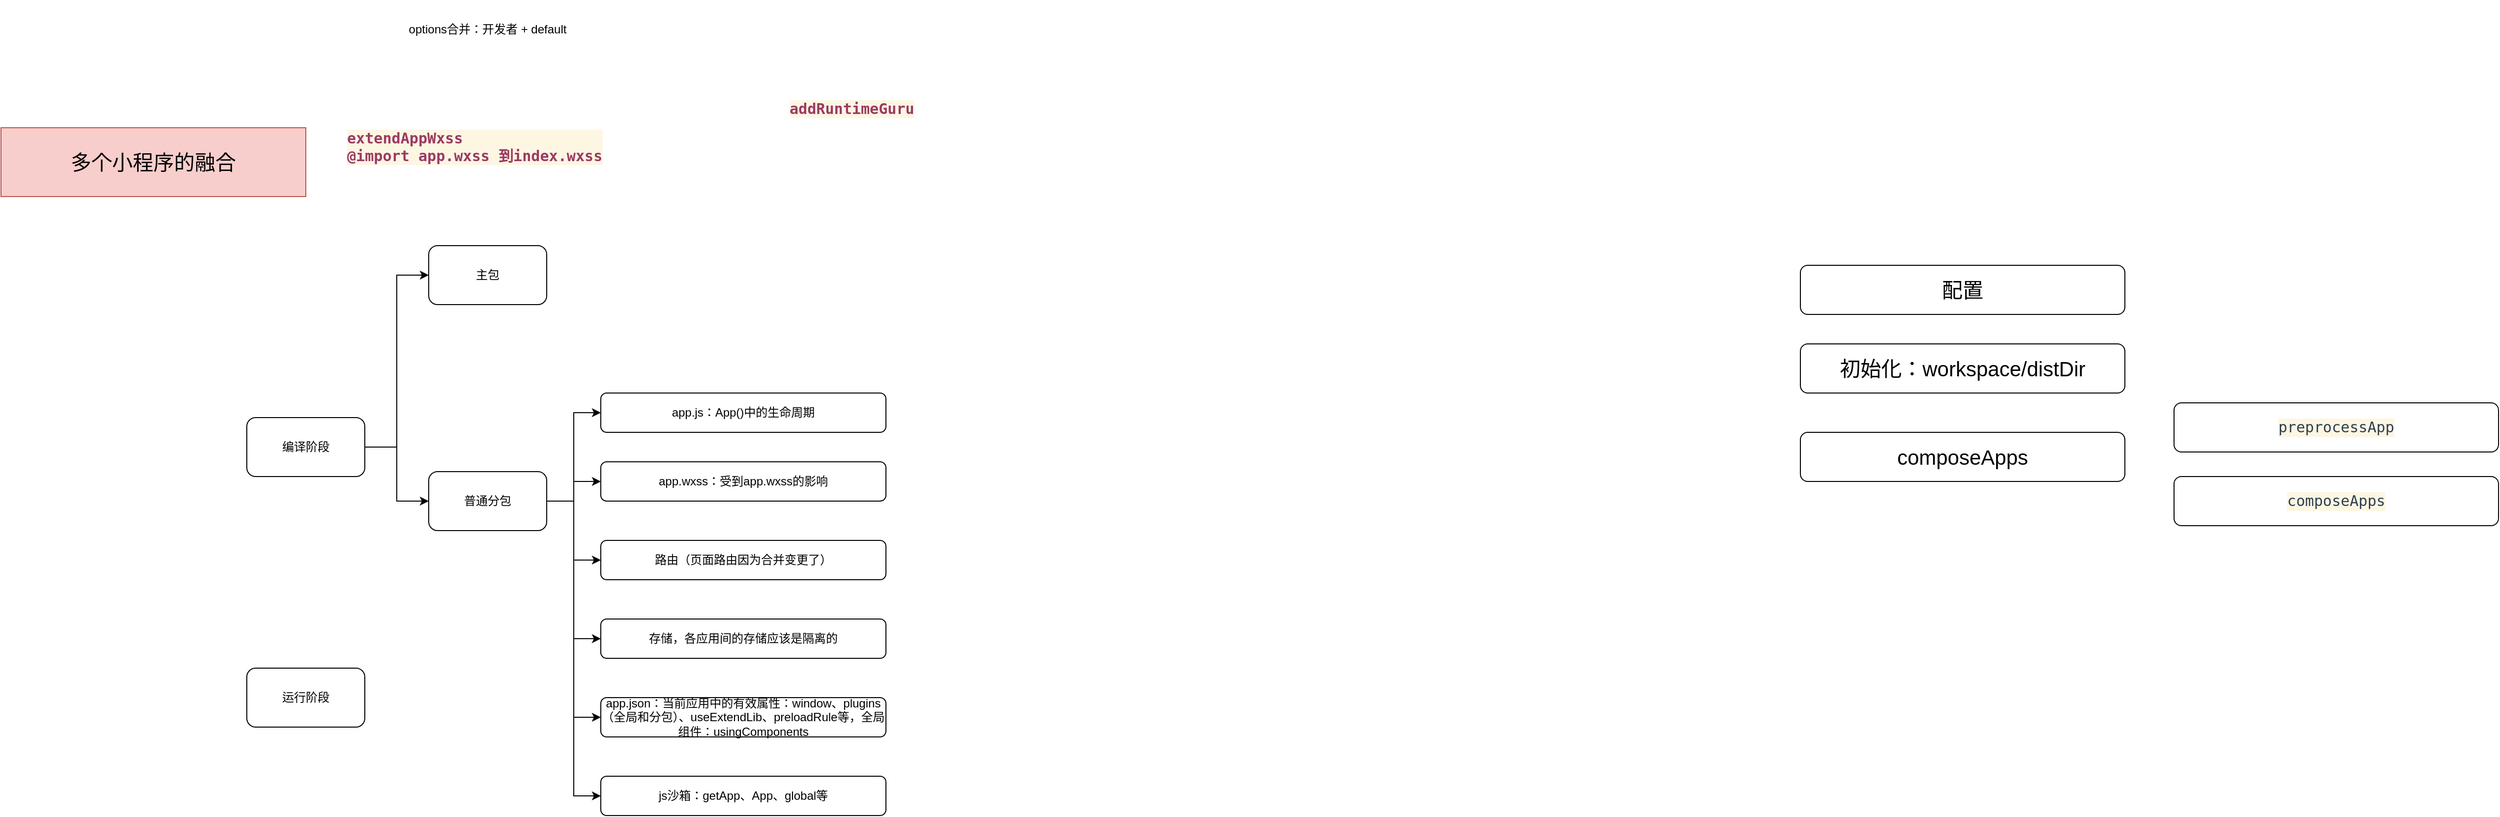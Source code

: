 <mxfile version="20.8.16" type="github">
  <diagram name="第 1 页" id="pwnamHfonwFMPaj2_7e_">
    <mxGraphModel dx="2069" dy="796" grid="1" gridSize="10" guides="1" tooltips="1" connect="1" arrows="1" fold="1" page="1" pageScale="1" pageWidth="827" pageHeight="1169" math="0" shadow="0">
      <root>
        <mxCell id="0" />
        <mxCell id="1" parent="0" />
        <mxCell id="CD8uOtf8aZ3cqjtiaQSz-2" value="options合并：开发者 + default" style="text;html=1;strokeColor=none;fillColor=none;align=center;verticalAlign=middle;whiteSpace=wrap;rounded=0;" vertex="1" parent="1">
          <mxGeometry x="220" y="190" width="210" height="60" as="geometry" />
        </mxCell>
        <mxCell id="CD8uOtf8aZ3cqjtiaQSz-4" value="&lt;pre style=&quot;background-color:#fdf6e3;color:#2f3f50;font-family:&#39;Fira Code&#39;,monospace;font-size:11.3pt;&quot;&gt;&lt;span style=&quot;color:#9b3a63;font-weight:bold;&quot;&gt;extendAppWxss&lt;br&gt;@import app.wxss 到index.wxss&lt;/span&gt;&lt;/pre&gt;" style="text;whiteSpace=wrap;html=1;" vertex="1" parent="1">
          <mxGeometry x="180" y="300" width="300" height="80" as="geometry" />
        </mxCell>
        <mxCell id="CD8uOtf8aZ3cqjtiaQSz-5" value="&lt;pre style=&quot;background-color:#fdf6e3;color:#2f3f50;font-family:&#39;Fira Code&#39;,monospace;font-size:11.3pt;&quot;&gt;&lt;span style=&quot;color:#9b3a63;font-weight:bold;&quot;&gt;addRuntimeGuru&lt;/span&gt;&lt;/pre&gt;" style="text;whiteSpace=wrap;html=1;" vertex="1" parent="1">
          <mxGeometry x="630" y="270" width="160" height="70" as="geometry" />
        </mxCell>
        <mxCell id="CD8uOtf8aZ3cqjtiaQSz-11" style="edgeStyle=orthogonalEdgeStyle;rounded=0;orthogonalLoop=1;jettySize=auto;html=1;entryX=0;entryY=0.5;entryDx=0;entryDy=0;" edge="1" parent="1" source="CD8uOtf8aZ3cqjtiaQSz-6" target="CD8uOtf8aZ3cqjtiaQSz-8">
          <mxGeometry relative="1" as="geometry" />
        </mxCell>
        <mxCell id="CD8uOtf8aZ3cqjtiaQSz-12" style="edgeStyle=orthogonalEdgeStyle;rounded=0;orthogonalLoop=1;jettySize=auto;html=1;" edge="1" parent="1" source="CD8uOtf8aZ3cqjtiaQSz-6" target="CD8uOtf8aZ3cqjtiaQSz-9">
          <mxGeometry relative="1" as="geometry" />
        </mxCell>
        <mxCell id="CD8uOtf8aZ3cqjtiaQSz-6" value="编译阶段" style="rounded=1;whiteSpace=wrap;html=1;" vertex="1" parent="1">
          <mxGeometry x="80" y="615" width="120" height="60" as="geometry" />
        </mxCell>
        <mxCell id="CD8uOtf8aZ3cqjtiaQSz-7" value="运行阶段" style="rounded=1;whiteSpace=wrap;html=1;" vertex="1" parent="1">
          <mxGeometry x="80" y="870" width="120" height="60" as="geometry" />
        </mxCell>
        <mxCell id="CD8uOtf8aZ3cqjtiaQSz-8" value="主包" style="rounded=1;whiteSpace=wrap;html=1;" vertex="1" parent="1">
          <mxGeometry x="265" y="440" width="120" height="60" as="geometry" />
        </mxCell>
        <mxCell id="CD8uOtf8aZ3cqjtiaQSz-14" style="edgeStyle=orthogonalEdgeStyle;rounded=0;orthogonalLoop=1;jettySize=auto;html=1;entryX=0;entryY=0.5;entryDx=0;entryDy=0;" edge="1" parent="1" source="CD8uOtf8aZ3cqjtiaQSz-9" target="CD8uOtf8aZ3cqjtiaQSz-13">
          <mxGeometry relative="1" as="geometry" />
        </mxCell>
        <mxCell id="CD8uOtf8aZ3cqjtiaQSz-17" style="edgeStyle=orthogonalEdgeStyle;rounded=0;orthogonalLoop=1;jettySize=auto;html=1;fontSize=21;" edge="1" parent="1" source="CD8uOtf8aZ3cqjtiaQSz-9" target="CD8uOtf8aZ3cqjtiaQSz-16">
          <mxGeometry relative="1" as="geometry" />
        </mxCell>
        <mxCell id="CD8uOtf8aZ3cqjtiaQSz-19" style="edgeStyle=orthogonalEdgeStyle;rounded=0;orthogonalLoop=1;jettySize=auto;html=1;entryX=0;entryY=0.5;entryDx=0;entryDy=0;fontSize=21;" edge="1" parent="1" source="CD8uOtf8aZ3cqjtiaQSz-9" target="CD8uOtf8aZ3cqjtiaQSz-18">
          <mxGeometry relative="1" as="geometry" />
        </mxCell>
        <mxCell id="CD8uOtf8aZ3cqjtiaQSz-21" style="edgeStyle=orthogonalEdgeStyle;rounded=0;orthogonalLoop=1;jettySize=auto;html=1;entryX=0;entryY=0.5;entryDx=0;entryDy=0;fontSize=21;" edge="1" parent="1" source="CD8uOtf8aZ3cqjtiaQSz-9" target="CD8uOtf8aZ3cqjtiaQSz-20">
          <mxGeometry relative="1" as="geometry" />
        </mxCell>
        <mxCell id="CD8uOtf8aZ3cqjtiaQSz-24" style="edgeStyle=orthogonalEdgeStyle;rounded=0;orthogonalLoop=1;jettySize=auto;html=1;entryX=0;entryY=0.5;entryDx=0;entryDy=0;fontSize=21;" edge="1" parent="1" source="CD8uOtf8aZ3cqjtiaQSz-9" target="CD8uOtf8aZ3cqjtiaQSz-23">
          <mxGeometry relative="1" as="geometry" />
        </mxCell>
        <mxCell id="CD8uOtf8aZ3cqjtiaQSz-26" style="edgeStyle=orthogonalEdgeStyle;rounded=0;orthogonalLoop=1;jettySize=auto;html=1;entryX=0;entryY=0.5;entryDx=0;entryDy=0;fontSize=21;" edge="1" parent="1" source="CD8uOtf8aZ3cqjtiaQSz-9" target="CD8uOtf8aZ3cqjtiaQSz-25">
          <mxGeometry relative="1" as="geometry" />
        </mxCell>
        <mxCell id="CD8uOtf8aZ3cqjtiaQSz-9" value="普通分包" style="rounded=1;whiteSpace=wrap;html=1;" vertex="1" parent="1">
          <mxGeometry x="265" y="670" width="120" height="60" as="geometry" />
        </mxCell>
        <mxCell id="CD8uOtf8aZ3cqjtiaQSz-13" value="app.js：App()中的生命周期" style="rounded=1;whiteSpace=wrap;html=1;" vertex="1" parent="1">
          <mxGeometry x="440" y="590" width="290" height="40" as="geometry" />
        </mxCell>
        <mxCell id="CD8uOtf8aZ3cqjtiaQSz-15" value="多个小程序的融合" style="text;html=1;strokeColor=#b85450;fillColor=#f8cecc;align=center;verticalAlign=middle;whiteSpace=wrap;rounded=0;fontSize=21;" vertex="1" parent="1">
          <mxGeometry x="-170" y="320" width="310" height="70" as="geometry" />
        </mxCell>
        <mxCell id="CD8uOtf8aZ3cqjtiaQSz-16" value="app.wxss：受到app.wxss的影响" style="rounded=1;whiteSpace=wrap;html=1;" vertex="1" parent="1">
          <mxGeometry x="440" y="660" width="290" height="40" as="geometry" />
        </mxCell>
        <mxCell id="CD8uOtf8aZ3cqjtiaQSz-18" value="路由（页面路由因为合并变更了）" style="rounded=1;whiteSpace=wrap;html=1;" vertex="1" parent="1">
          <mxGeometry x="440" y="740" width="290" height="40" as="geometry" />
        </mxCell>
        <mxCell id="CD8uOtf8aZ3cqjtiaQSz-20" value="存储，各应用间的存储应该是隔离的" style="rounded=1;whiteSpace=wrap;html=1;" vertex="1" parent="1">
          <mxGeometry x="440" y="820" width="290" height="40" as="geometry" />
        </mxCell>
        <mxCell id="CD8uOtf8aZ3cqjtiaQSz-23" value="app.json：当前应用中的有效属性：window、plugins（全局和分包）、useExtendLib、preloadRule等，全局组件：usingComponents" style="rounded=1;whiteSpace=wrap;html=1;" vertex="1" parent="1">
          <mxGeometry x="440" y="900" width="290" height="40" as="geometry" />
        </mxCell>
        <mxCell id="CD8uOtf8aZ3cqjtiaQSz-25" value="js沙箱：getApp、App、global等" style="rounded=1;whiteSpace=wrap;html=1;" vertex="1" parent="1">
          <mxGeometry x="440" y="980" width="290" height="40" as="geometry" />
        </mxCell>
        <mxCell id="CD8uOtf8aZ3cqjtiaQSz-29" value="配置" style="rounded=1;whiteSpace=wrap;html=1;fontSize=21;" vertex="1" parent="1">
          <mxGeometry x="1660" y="460" width="330" height="50" as="geometry" />
        </mxCell>
        <mxCell id="CD8uOtf8aZ3cqjtiaQSz-30" value="初始化：workspace/distDir" style="rounded=1;whiteSpace=wrap;html=1;fontSize=21;" vertex="1" parent="1">
          <mxGeometry x="1660" y="540" width="330" height="50" as="geometry" />
        </mxCell>
        <mxCell id="CD8uOtf8aZ3cqjtiaQSz-31" value="composeApps" style="rounded=1;whiteSpace=wrap;html=1;fontSize=21;" vertex="1" parent="1">
          <mxGeometry x="1660" y="630" width="330" height="50" as="geometry" />
        </mxCell>
        <mxCell id="CD8uOtf8aZ3cqjtiaQSz-32" value="&lt;pre style=&quot;background-color:#fdf6e3;color:#2f3f50;font-family:&#39;Fira Code&#39;,monospace;font-size:11.3pt;&quot;&gt;preprocessApp&lt;/pre&gt;" style="rounded=1;whiteSpace=wrap;html=1;fontSize=21;" vertex="1" parent="1">
          <mxGeometry x="2040" y="600" width="330" height="50" as="geometry" />
        </mxCell>
        <mxCell id="CD8uOtf8aZ3cqjtiaQSz-33" value="&lt;pre style=&quot;background-color:#fdf6e3;color:#2f3f50;font-family:&#39;Fira Code&#39;,monospace;font-size:11.3pt;&quot;&gt;&lt;pre style=&quot;font-family: &amp;quot;Fira Code&amp;quot;, monospace; font-size: 11.3pt;&quot;&gt;composeApps&lt;/pre&gt;&lt;/pre&gt;" style="rounded=1;whiteSpace=wrap;html=1;fontSize=21;" vertex="1" parent="1">
          <mxGeometry x="2040" y="675" width="330" height="50" as="geometry" />
        </mxCell>
      </root>
    </mxGraphModel>
  </diagram>
</mxfile>
